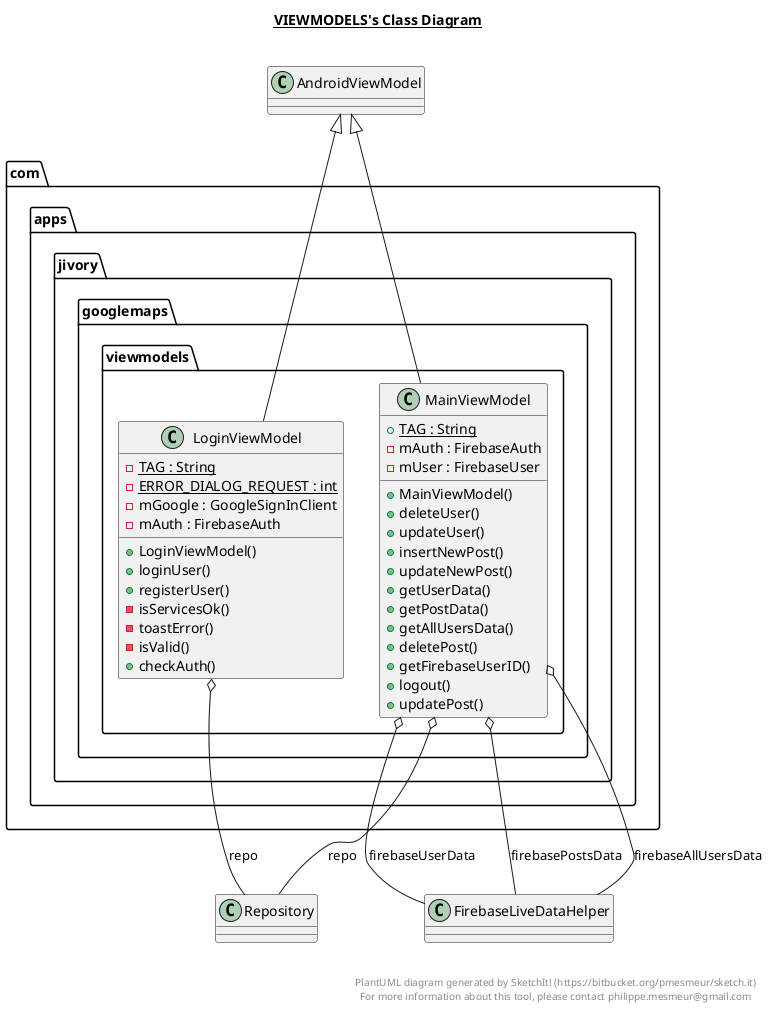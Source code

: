 @startuml

title __VIEWMODELS's Class Diagram__\n

  package com.apps.jivory.googlemaps {
    package com.apps.jivory.googlemaps.viewmodels {
      class LoginViewModel {
          {static} - TAG : String
          {static} - ERROR_DIALOG_REQUEST : int
          - mGoogle : GoogleSignInClient
          - mAuth : FirebaseAuth
          + LoginViewModel()
          + loginUser()
          + registerUser()
          - isServicesOk()
          - toastError()
          - isValid()
          + checkAuth()
      }
    }
  }
  

  package com.apps.jivory.googlemaps {
    package com.apps.jivory.googlemaps.viewmodels {
      class MainViewModel {
          {static} + TAG : String
          - mAuth : FirebaseAuth
          - mUser : FirebaseUser
          + MainViewModel()
          + deleteUser()
          + updateUser()
          + insertNewPost()
          + updateNewPost()
          + getUserData()
          + getPostData()
          + getAllUsersData()
          + deletePost()
          + getFirebaseUserID()
          + logout()
          + updatePost()
      }
    }
  }
  

  LoginViewModel -up-|> AndroidViewModel
  LoginViewModel o-- Repository : repo
  MainViewModel -up-|> AndroidViewModel
  MainViewModel o-- Repository : repo
  MainViewModel o-- FirebaseLiveDataHelper : firebaseUserData
  MainViewModel o-- FirebaseLiveDataHelper : firebasePostsData
  MainViewModel o-- FirebaseLiveDataHelper : firebaseAllUsersData


right footer


PlantUML diagram generated by SketchIt! (https://bitbucket.org/pmesmeur/sketch.it)
For more information about this tool, please contact philippe.mesmeur@gmail.com
endfooter

@enduml
